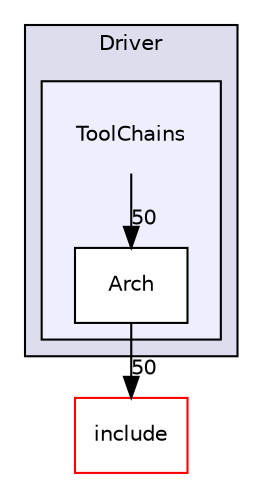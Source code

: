 digraph "lib/Driver/ToolChains" {
  bgcolor=transparent;
  compound=true
  node [ fontsize="10", fontname="Helvetica"];
  edge [ labelfontsize="10", labelfontname="Helvetica"];
  subgraph clusterdir_070b10a056465260ffdcb62f5d5e051d {
    graph [ bgcolor="#ddddee", pencolor="black", label="Driver" fontname="Helvetica", fontsize="10", URL="dir_070b10a056465260ffdcb62f5d5e051d.html"]
  subgraph clusterdir_ef7b02972dd14e77cedb8b03bc67e5c0 {
    graph [ bgcolor="#eeeeff", pencolor="black", label="" URL="dir_ef7b02972dd14e77cedb8b03bc67e5c0.html"];
    dir_ef7b02972dd14e77cedb8b03bc67e5c0 [shape=plaintext label="ToolChains"];
    dir_26d9cb982ec322e82f8f56c0d2eb1c21 [shape=box label="Arch" color="black" fillcolor="white" style="filled" URL="dir_26d9cb982ec322e82f8f56c0d2eb1c21.html"];
  }
  }
  dir_d44c64559bbebec7f509842c48db8b23 [shape=box label="include" color="red" URL="dir_d44c64559bbebec7f509842c48db8b23.html"];
  dir_26d9cb982ec322e82f8f56c0d2eb1c21->dir_d44c64559bbebec7f509842c48db8b23 [headlabel="50", labeldistance=1.5 headhref="dir_000106_000001.html"];
  dir_ef7b02972dd14e77cedb8b03bc67e5c0->dir_26d9cb982ec322e82f8f56c0d2eb1c21 [headlabel="50", labeldistance=1.5 headhref="dir_000073_000106.html"];
}
